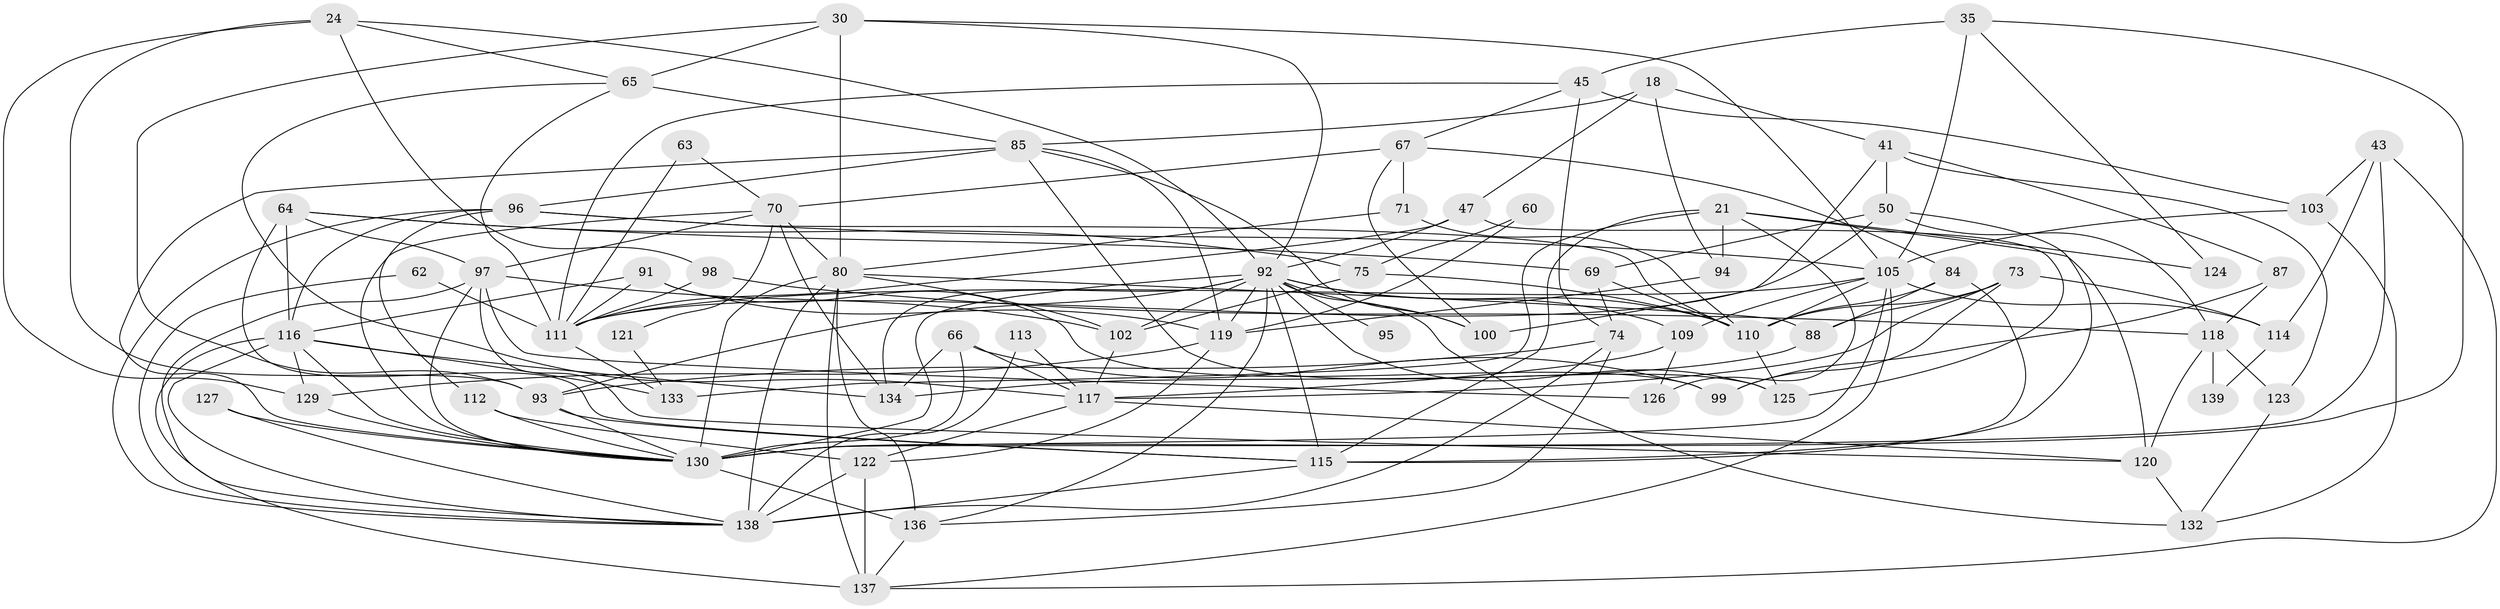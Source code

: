 // original degree distribution, {3: 0.23741007194244604, 4: 0.30935251798561153, 2: 0.14388489208633093, 6: 0.07913669064748201, 5: 0.16546762589928057, 7: 0.05755395683453238, 8: 0.007194244604316547}
// Generated by graph-tools (version 1.1) at 2025/51/03/09/25 04:51:40]
// undirected, 69 vertices, 175 edges
graph export_dot {
graph [start="1"]
  node [color=gray90,style=filled];
  18;
  21 [super="+11"];
  24 [super="+3"];
  30 [super="+19"];
  35 [super="+9"];
  41 [super="+16"];
  43 [super="+22"];
  45 [super="+38"];
  47;
  50;
  60;
  62;
  63;
  64;
  65;
  66 [super="+25"];
  67 [super="+6+46"];
  69;
  70 [super="+17"];
  71;
  73 [super="+1"];
  74 [super="+20"];
  75;
  80 [super="+48+72"];
  84;
  85 [super="+27"];
  87 [super="+59"];
  88 [super="+51"];
  91;
  92 [super="+39+79"];
  93 [super="+90"];
  94;
  95;
  96 [super="+4+44"];
  97 [super="+57+82"];
  98;
  99;
  100 [super="+58"];
  102 [super="+40"];
  103;
  105 [super="+29+101+83"];
  109;
  110 [super="+31+81"];
  111 [super="+23+36+55+108"];
  112;
  113;
  114;
  115 [super="+28+15+2"];
  116 [super="+7+68"];
  117 [super="+76"];
  118;
  119 [super="+49+61"];
  120;
  121;
  122 [super="+37"];
  123 [super="+53"];
  124;
  125;
  126 [super="+42"];
  127;
  129;
  130 [super="+89+104"];
  132;
  133;
  134 [super="+128"];
  136 [super="+106"];
  137 [super="+135"];
  138 [super="+131"];
  139;
  18 -- 47;
  18 -- 94;
  18 -- 85;
  18 -- 41;
  21 -- 120 [weight=2];
  21 -- 124;
  21 -- 133;
  21 -- 94;
  21 -- 115;
  21 -- 126;
  24 -- 98;
  24 -- 92;
  24 -- 65;
  24 -- 129;
  24 -- 93;
  30 -- 65;
  30 -- 92;
  30 -- 105;
  30 -- 80;
  30 -- 93;
  35 -- 124;
  35 -- 105 [weight=2];
  35 -- 45 [weight=2];
  35 -- 130 [weight=2];
  41 -- 87;
  41 -- 50;
  41 -- 123;
  41 -- 100;
  43 -- 137;
  43 -- 114;
  43 -- 103;
  43 -- 130;
  45 -- 103;
  45 -- 74;
  45 -- 67;
  45 -- 111;
  47 -- 92;
  47 -- 125;
  47 -- 111;
  50 -- 69;
  50 -- 118;
  50 -- 115;
  50 -- 111;
  60 -- 75;
  60 -- 119;
  62 -- 138;
  62 -- 111;
  63 -- 70;
  63 -- 111;
  64 -- 69;
  64 -- 75;
  64 -- 115;
  64 -- 116;
  64 -- 97;
  65 -- 117;
  65 -- 85 [weight=2];
  65 -- 111;
  66 -- 99;
  66 -- 134 [weight=2];
  66 -- 130 [weight=2];
  66 -- 117;
  67 -- 84;
  67 -- 70;
  67 -- 71;
  67 -- 100;
  69 -- 74;
  69 -- 110;
  70 -- 134 [weight=2];
  70 -- 121;
  70 -- 97 [weight=2];
  70 -- 80 [weight=2];
  70 -- 130;
  71 -- 80;
  71 -- 110;
  73 -- 88;
  73 -- 114;
  73 -- 99;
  73 -- 110;
  73 -- 117;
  74 -- 138 [weight=2];
  74 -- 136;
  74 -- 93;
  75 -- 110 [weight=2];
  75 -- 102;
  80 -- 130 [weight=2];
  80 -- 136 [weight=2];
  80 -- 102;
  80 -- 137;
  80 -- 138 [weight=2];
  80 -- 88;
  84 -- 88;
  84 -- 110 [weight=2];
  84 -- 115;
  85 -- 125;
  85 -- 96;
  85 -- 119;
  85 -- 130;
  85 -- 100;
  87 -- 118;
  87 -- 99 [weight=2];
  88 -- 134;
  91 -- 116;
  91 -- 99;
  91 -- 111;
  91 -- 119;
  92 -- 95 [weight=3];
  92 -- 100 [weight=2];
  92 -- 134;
  92 -- 109;
  92 -- 110;
  92 -- 136;
  92 -- 115;
  92 -- 130;
  92 -- 132;
  92 -- 102;
  92 -- 125;
  92 -- 119;
  92 -- 93;
  93 -- 115 [weight=2];
  93 -- 130 [weight=2];
  94 -- 119 [weight=2];
  96 -- 112;
  96 -- 138;
  96 -- 116;
  96 -- 105;
  96 -- 110;
  97 -- 138 [weight=2];
  97 -- 120;
  97 -- 126;
  97 -- 102;
  97 -- 130;
  98 -- 118;
  98 -- 111;
  102 -- 117;
  103 -- 132;
  103 -- 105;
  105 -- 114;
  105 -- 130 [weight=2];
  105 -- 137;
  105 -- 109;
  105 -- 111 [weight=2];
  105 -- 110;
  109 -- 117;
  109 -- 126;
  110 -- 125;
  111 -- 133;
  112 -- 122;
  112 -- 130;
  113 -- 138;
  113 -- 117;
  114 -- 139;
  115 -- 138;
  116 -- 137 [weight=2];
  116 -- 134 [weight=2];
  116 -- 129;
  116 -- 130;
  116 -- 133;
  116 -- 138 [weight=2];
  117 -- 120;
  117 -- 122;
  118 -- 120;
  118 -- 139;
  118 -- 123;
  119 -- 129;
  119 -- 122;
  120 -- 132;
  121 -- 133;
  122 -- 137;
  122 -- 138 [weight=2];
  123 -- 132;
  127 -- 130;
  127 -- 138;
  129 -- 130;
  130 -- 136;
  136 -- 137;
}
